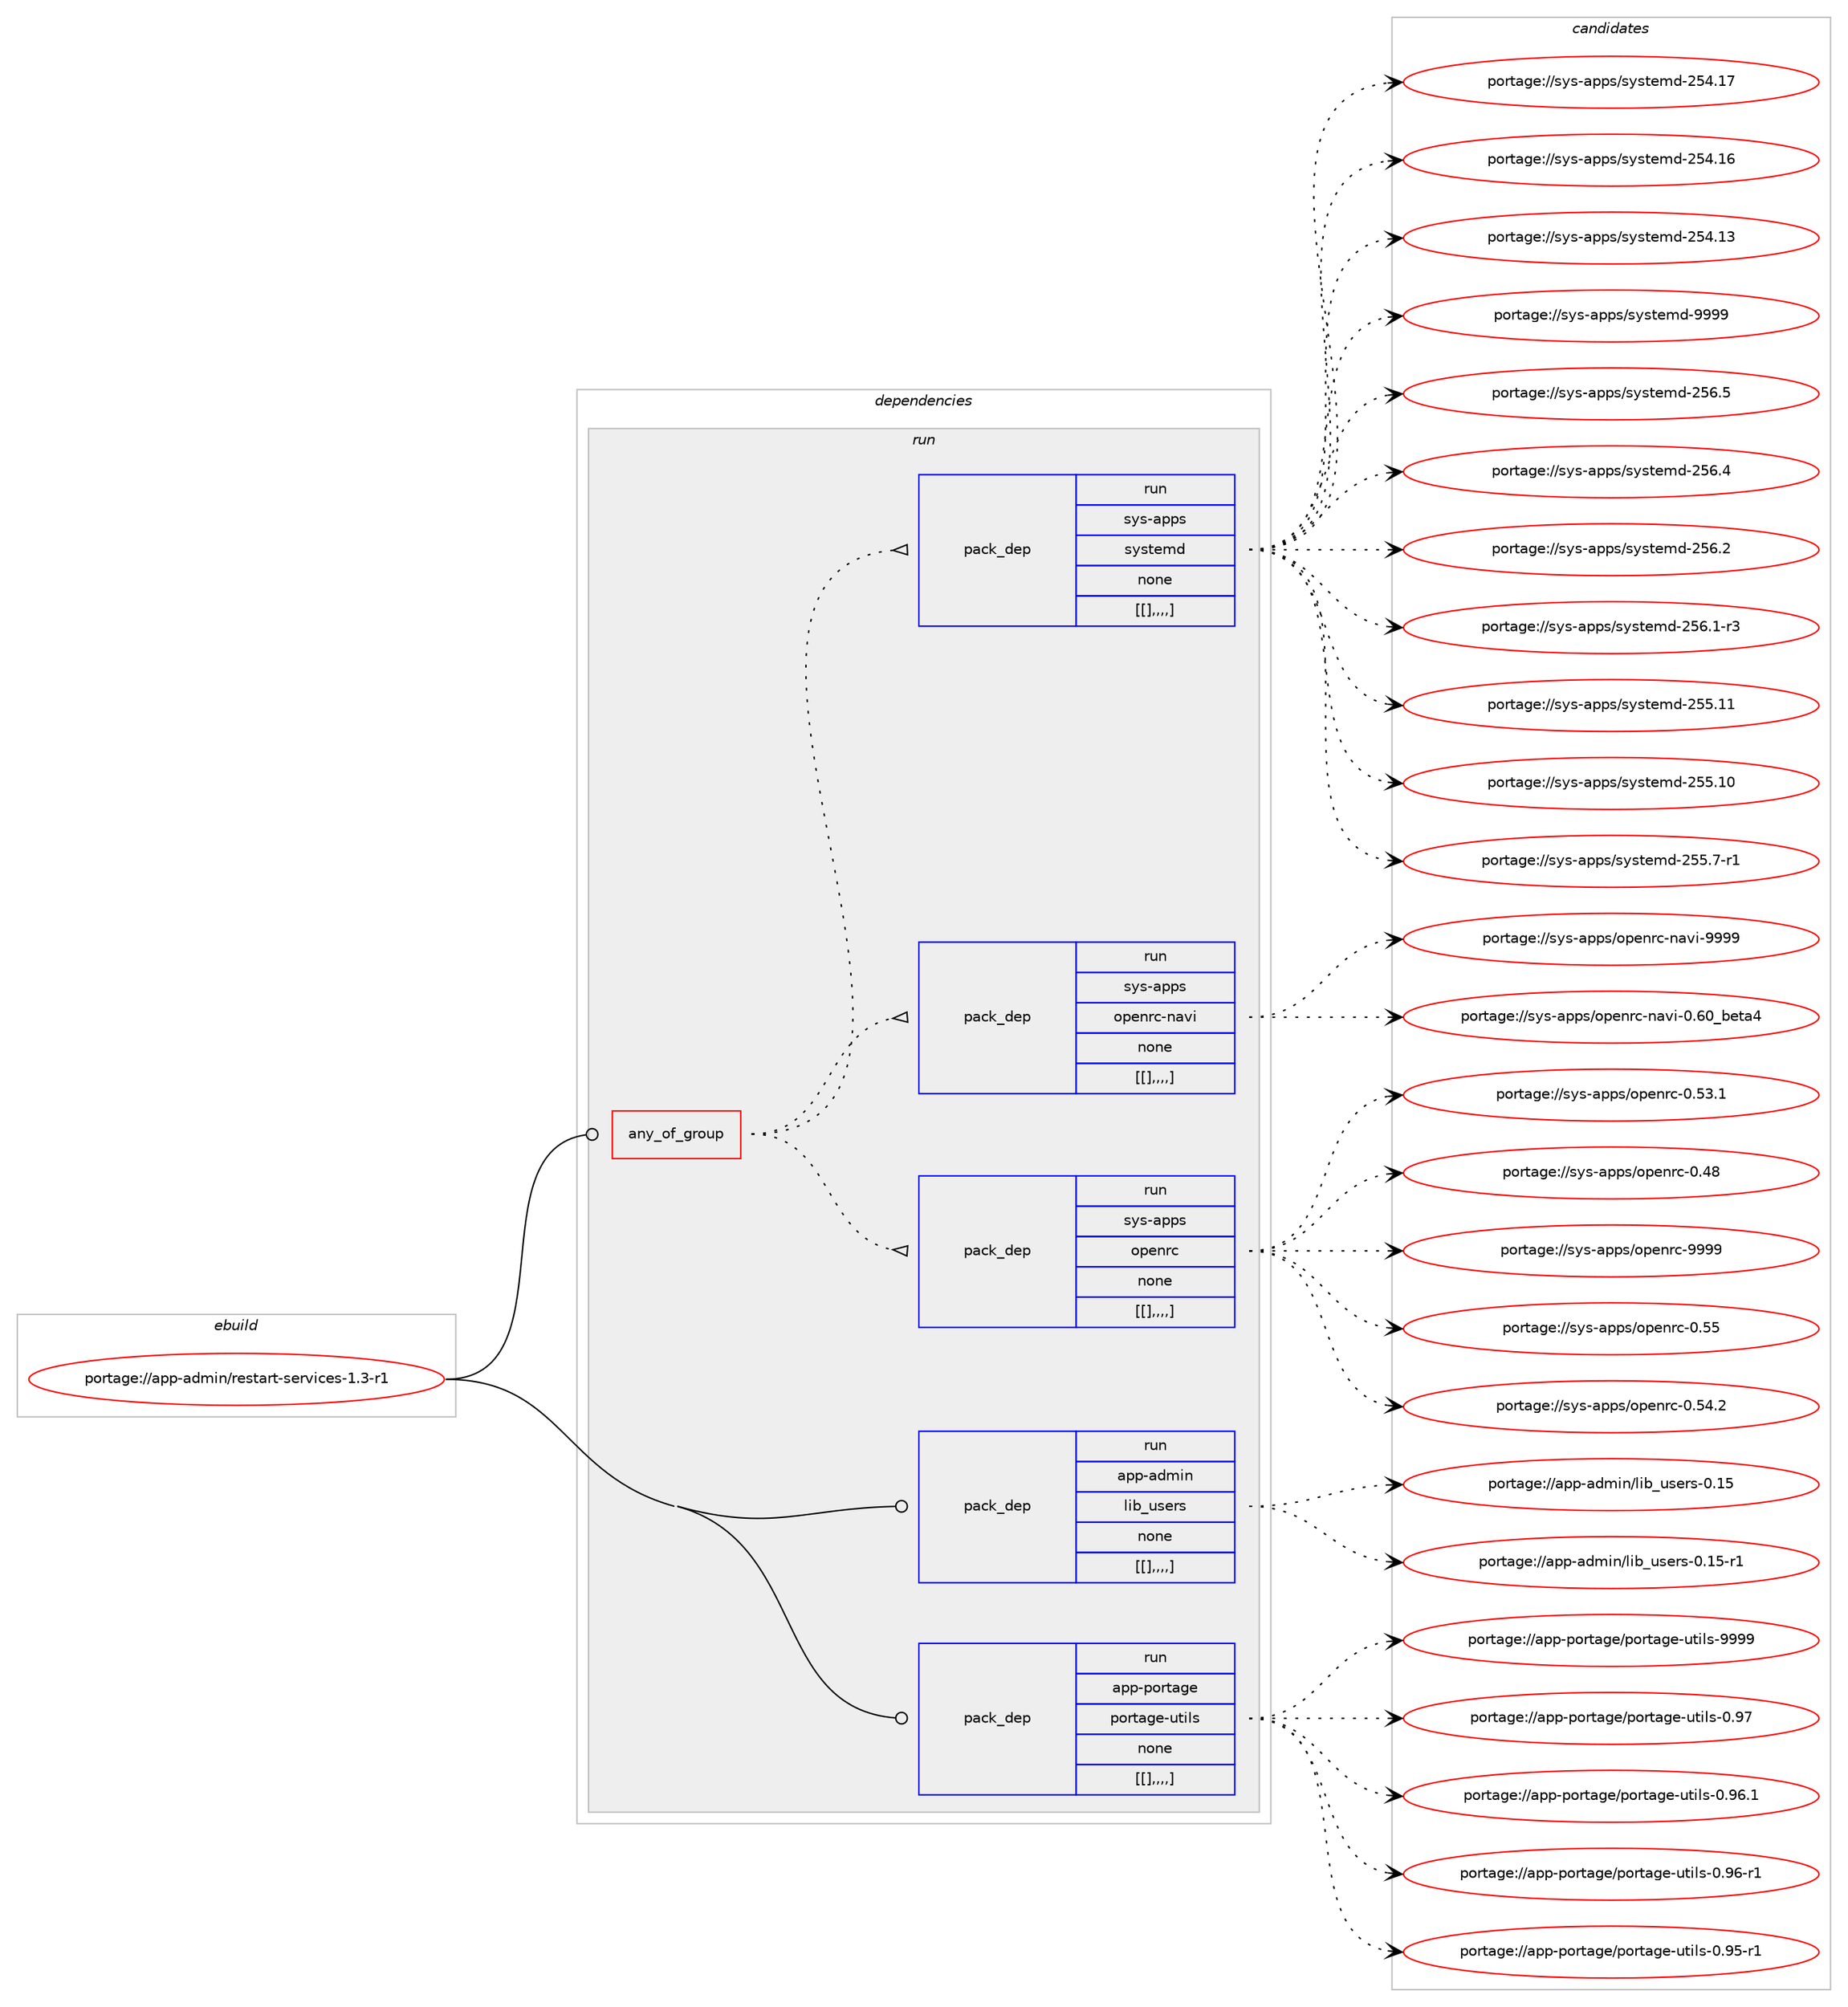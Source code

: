 digraph prolog {

# *************
# Graph options
# *************

newrank=true;
concentrate=true;
compound=true;
graph [rankdir=LR,fontname=Helvetica,fontsize=10,ranksep=1.5];#, ranksep=2.5, nodesep=0.2];
edge  [arrowhead=vee];
node  [fontname=Helvetica,fontsize=10];

# **********
# The ebuild
# **********

subgraph cluster_leftcol {
color=gray;
label=<<i>ebuild</i>>;
id [label="portage://app-admin/restart-services-1.3-r1", color=red, width=4, href="../app-admin/restart-services-1.3-r1.svg"];
}

# ****************
# The dependencies
# ****************

subgraph cluster_midcol {
color=gray;
label=<<i>dependencies</i>>;
subgraph cluster_compile {
fillcolor="#eeeeee";
style=filled;
label=<<i>compile</i>>;
}
subgraph cluster_compileandrun {
fillcolor="#eeeeee";
style=filled;
label=<<i>compile and run</i>>;
}
subgraph cluster_run {
fillcolor="#eeeeee";
style=filled;
label=<<i>run</i>>;
subgraph any18 {
dependency4201 [label=<<TABLE BORDER="0" CELLBORDER="1" CELLSPACING="0" CELLPADDING="4"><TR><TD CELLPADDING="10">any_of_group</TD></TR></TABLE>>, shape=none, color=red];subgraph pack3199 {
dependency4202 [label=<<TABLE BORDER="0" CELLBORDER="1" CELLSPACING="0" CELLPADDING="4" WIDTH="220"><TR><TD ROWSPAN="6" CELLPADDING="30">pack_dep</TD></TR><TR><TD WIDTH="110">run</TD></TR><TR><TD>sys-apps</TD></TR><TR><TD>openrc</TD></TR><TR><TD>none</TD></TR><TR><TD>[[],,,,]</TD></TR></TABLE>>, shape=none, color=blue];
}
dependency4201:e -> dependency4202:w [weight=20,style="dotted",arrowhead="oinv"];
subgraph pack3200 {
dependency4203 [label=<<TABLE BORDER="0" CELLBORDER="1" CELLSPACING="0" CELLPADDING="4" WIDTH="220"><TR><TD ROWSPAN="6" CELLPADDING="30">pack_dep</TD></TR><TR><TD WIDTH="110">run</TD></TR><TR><TD>sys-apps</TD></TR><TR><TD>openrc-navi</TD></TR><TR><TD>none</TD></TR><TR><TD>[[],,,,]</TD></TR></TABLE>>, shape=none, color=blue];
}
dependency4201:e -> dependency4203:w [weight=20,style="dotted",arrowhead="oinv"];
subgraph pack3201 {
dependency4204 [label=<<TABLE BORDER="0" CELLBORDER="1" CELLSPACING="0" CELLPADDING="4" WIDTH="220"><TR><TD ROWSPAN="6" CELLPADDING="30">pack_dep</TD></TR><TR><TD WIDTH="110">run</TD></TR><TR><TD>sys-apps</TD></TR><TR><TD>systemd</TD></TR><TR><TD>none</TD></TR><TR><TD>[[],,,,]</TD></TR></TABLE>>, shape=none, color=blue];
}
dependency4201:e -> dependency4204:w [weight=20,style="dotted",arrowhead="oinv"];
}
id:e -> dependency4201:w [weight=20,style="solid",arrowhead="odot"];
subgraph pack3202 {
dependency4205 [label=<<TABLE BORDER="0" CELLBORDER="1" CELLSPACING="0" CELLPADDING="4" WIDTH="220"><TR><TD ROWSPAN="6" CELLPADDING="30">pack_dep</TD></TR><TR><TD WIDTH="110">run</TD></TR><TR><TD>app-admin</TD></TR><TR><TD>lib_users</TD></TR><TR><TD>none</TD></TR><TR><TD>[[],,,,]</TD></TR></TABLE>>, shape=none, color=blue];
}
id:e -> dependency4205:w [weight=20,style="solid",arrowhead="odot"];
subgraph pack3203 {
dependency4206 [label=<<TABLE BORDER="0" CELLBORDER="1" CELLSPACING="0" CELLPADDING="4" WIDTH="220"><TR><TD ROWSPAN="6" CELLPADDING="30">pack_dep</TD></TR><TR><TD WIDTH="110">run</TD></TR><TR><TD>app-portage</TD></TR><TR><TD>portage-utils</TD></TR><TR><TD>none</TD></TR><TR><TD>[[],,,,]</TD></TR></TABLE>>, shape=none, color=blue];
}
id:e -> dependency4206:w [weight=20,style="solid",arrowhead="odot"];
}
}

# **************
# The candidates
# **************

subgraph cluster_choices {
rank=same;
color=gray;
label=<<i>candidates</i>>;

subgraph choice3199 {
color=black;
nodesep=1;
choice115121115459711211211547111112101110114994557575757 [label="portage://sys-apps/openrc-9999", color=red, width=4,href="../sys-apps/openrc-9999.svg"];
choice115121115459711211211547111112101110114994548465353 [label="portage://sys-apps/openrc-0.55", color=red, width=4,href="../sys-apps/openrc-0.55.svg"];
choice1151211154597112112115471111121011101149945484653524650 [label="portage://sys-apps/openrc-0.54.2", color=red, width=4,href="../sys-apps/openrc-0.54.2.svg"];
choice1151211154597112112115471111121011101149945484653514649 [label="portage://sys-apps/openrc-0.53.1", color=red, width=4,href="../sys-apps/openrc-0.53.1.svg"];
choice115121115459711211211547111112101110114994548465256 [label="portage://sys-apps/openrc-0.48", color=red, width=4,href="../sys-apps/openrc-0.48.svg"];
dependency4202:e -> choice115121115459711211211547111112101110114994557575757:w [style=dotted,weight="100"];
dependency4202:e -> choice115121115459711211211547111112101110114994548465353:w [style=dotted,weight="100"];
dependency4202:e -> choice1151211154597112112115471111121011101149945484653524650:w [style=dotted,weight="100"];
dependency4202:e -> choice1151211154597112112115471111121011101149945484653514649:w [style=dotted,weight="100"];
dependency4202:e -> choice115121115459711211211547111112101110114994548465256:w [style=dotted,weight="100"];
}
subgraph choice3200 {
color=black;
nodesep=1;
choice1151211154597112112115471111121011101149945110971181054557575757 [label="portage://sys-apps/openrc-navi-9999", color=red, width=4,href="../sys-apps/openrc-navi-9999.svg"];
choice115121115459711211211547111112101110114994511097118105454846544895981011169752 [label="portage://sys-apps/openrc-navi-0.60_beta4", color=red, width=4,href="../sys-apps/openrc-navi-0.60_beta4.svg"];
dependency4203:e -> choice1151211154597112112115471111121011101149945110971181054557575757:w [style=dotted,weight="100"];
dependency4203:e -> choice115121115459711211211547111112101110114994511097118105454846544895981011169752:w [style=dotted,weight="100"];
}
subgraph choice3201 {
color=black;
nodesep=1;
choice1151211154597112112115471151211151161011091004557575757 [label="portage://sys-apps/systemd-9999", color=red, width=4,href="../sys-apps/systemd-9999.svg"];
choice115121115459711211211547115121115116101109100455053544653 [label="portage://sys-apps/systemd-256.5", color=red, width=4,href="../sys-apps/systemd-256.5.svg"];
choice115121115459711211211547115121115116101109100455053544652 [label="portage://sys-apps/systemd-256.4", color=red, width=4,href="../sys-apps/systemd-256.4.svg"];
choice115121115459711211211547115121115116101109100455053544650 [label="portage://sys-apps/systemd-256.2", color=red, width=4,href="../sys-apps/systemd-256.2.svg"];
choice1151211154597112112115471151211151161011091004550535446494511451 [label="portage://sys-apps/systemd-256.1-r3", color=red, width=4,href="../sys-apps/systemd-256.1-r3.svg"];
choice11512111545971121121154711512111511610110910045505353464949 [label="portage://sys-apps/systemd-255.11", color=red, width=4,href="../sys-apps/systemd-255.11.svg"];
choice11512111545971121121154711512111511610110910045505353464948 [label="portage://sys-apps/systemd-255.10", color=red, width=4,href="../sys-apps/systemd-255.10.svg"];
choice1151211154597112112115471151211151161011091004550535346554511449 [label="portage://sys-apps/systemd-255.7-r1", color=red, width=4,href="../sys-apps/systemd-255.7-r1.svg"];
choice11512111545971121121154711512111511610110910045505352464955 [label="portage://sys-apps/systemd-254.17", color=red, width=4,href="../sys-apps/systemd-254.17.svg"];
choice11512111545971121121154711512111511610110910045505352464954 [label="portage://sys-apps/systemd-254.16", color=red, width=4,href="../sys-apps/systemd-254.16.svg"];
choice11512111545971121121154711512111511610110910045505352464951 [label="portage://sys-apps/systemd-254.13", color=red, width=4,href="../sys-apps/systemd-254.13.svg"];
dependency4204:e -> choice1151211154597112112115471151211151161011091004557575757:w [style=dotted,weight="100"];
dependency4204:e -> choice115121115459711211211547115121115116101109100455053544653:w [style=dotted,weight="100"];
dependency4204:e -> choice115121115459711211211547115121115116101109100455053544652:w [style=dotted,weight="100"];
dependency4204:e -> choice115121115459711211211547115121115116101109100455053544650:w [style=dotted,weight="100"];
dependency4204:e -> choice1151211154597112112115471151211151161011091004550535446494511451:w [style=dotted,weight="100"];
dependency4204:e -> choice11512111545971121121154711512111511610110910045505353464949:w [style=dotted,weight="100"];
dependency4204:e -> choice11512111545971121121154711512111511610110910045505353464948:w [style=dotted,weight="100"];
dependency4204:e -> choice1151211154597112112115471151211151161011091004550535346554511449:w [style=dotted,weight="100"];
dependency4204:e -> choice11512111545971121121154711512111511610110910045505352464955:w [style=dotted,weight="100"];
dependency4204:e -> choice11512111545971121121154711512111511610110910045505352464954:w [style=dotted,weight="100"];
dependency4204:e -> choice11512111545971121121154711512111511610110910045505352464951:w [style=dotted,weight="100"];
}
subgraph choice3202 {
color=black;
nodesep=1;
choice97112112459710010910511047108105989511711510111411545484649534511449 [label="portage://app-admin/lib_users-0.15-r1", color=red, width=4,href="../app-admin/lib_users-0.15-r1.svg"];
choice9711211245971001091051104710810598951171151011141154548464953 [label="portage://app-admin/lib_users-0.15", color=red, width=4,href="../app-admin/lib_users-0.15.svg"];
dependency4205:e -> choice97112112459710010910511047108105989511711510111411545484649534511449:w [style=dotted,weight="100"];
dependency4205:e -> choice9711211245971001091051104710810598951171151011141154548464953:w [style=dotted,weight="100"];
}
subgraph choice3203 {
color=black;
nodesep=1;
choice9711211245112111114116971031014711211111411697103101451171161051081154557575757 [label="portage://app-portage/portage-utils-9999", color=red, width=4,href="../app-portage/portage-utils-9999.svg"];
choice9711211245112111114116971031014711211111411697103101451171161051081154548465755 [label="portage://app-portage/portage-utils-0.97", color=red, width=4,href="../app-portage/portage-utils-0.97.svg"];
choice97112112451121111141169710310147112111114116971031014511711610510811545484657544649 [label="portage://app-portage/portage-utils-0.96.1", color=red, width=4,href="../app-portage/portage-utils-0.96.1.svg"];
choice97112112451121111141169710310147112111114116971031014511711610510811545484657544511449 [label="portage://app-portage/portage-utils-0.96-r1", color=red, width=4,href="../app-portage/portage-utils-0.96-r1.svg"];
choice97112112451121111141169710310147112111114116971031014511711610510811545484657534511449 [label="portage://app-portage/portage-utils-0.95-r1", color=red, width=4,href="../app-portage/portage-utils-0.95-r1.svg"];
dependency4206:e -> choice9711211245112111114116971031014711211111411697103101451171161051081154557575757:w [style=dotted,weight="100"];
dependency4206:e -> choice9711211245112111114116971031014711211111411697103101451171161051081154548465755:w [style=dotted,weight="100"];
dependency4206:e -> choice97112112451121111141169710310147112111114116971031014511711610510811545484657544649:w [style=dotted,weight="100"];
dependency4206:e -> choice97112112451121111141169710310147112111114116971031014511711610510811545484657544511449:w [style=dotted,weight="100"];
dependency4206:e -> choice97112112451121111141169710310147112111114116971031014511711610510811545484657534511449:w [style=dotted,weight="100"];
}
}

}
